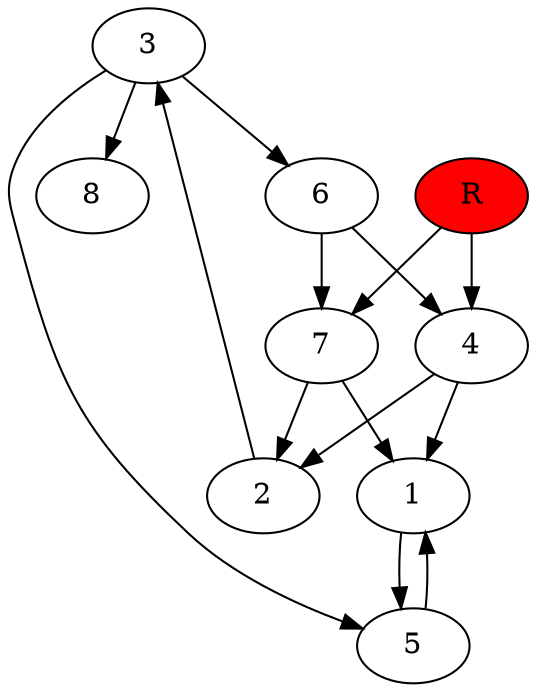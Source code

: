 digraph prb42170 {
	1
	2
	3
	4
	5
	6
	7
	8
	R [fillcolor="#ff0000" style=filled]
	1 -> 5
	2 -> 3
	3 -> 5
	3 -> 6
	3 -> 8
	4 -> 1
	4 -> 2
	5 -> 1
	6 -> 4
	6 -> 7
	7 -> 1
	7 -> 2
	R -> 4
	R -> 7
}
